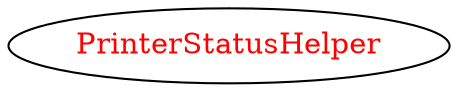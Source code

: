 digraph dependencyGraph {
 concentrate=true;
 ranksep="2.0";
 rankdir="LR"; 
 splines="ortho";
"PrinterStatusHelper" [fontcolor="red"];
}